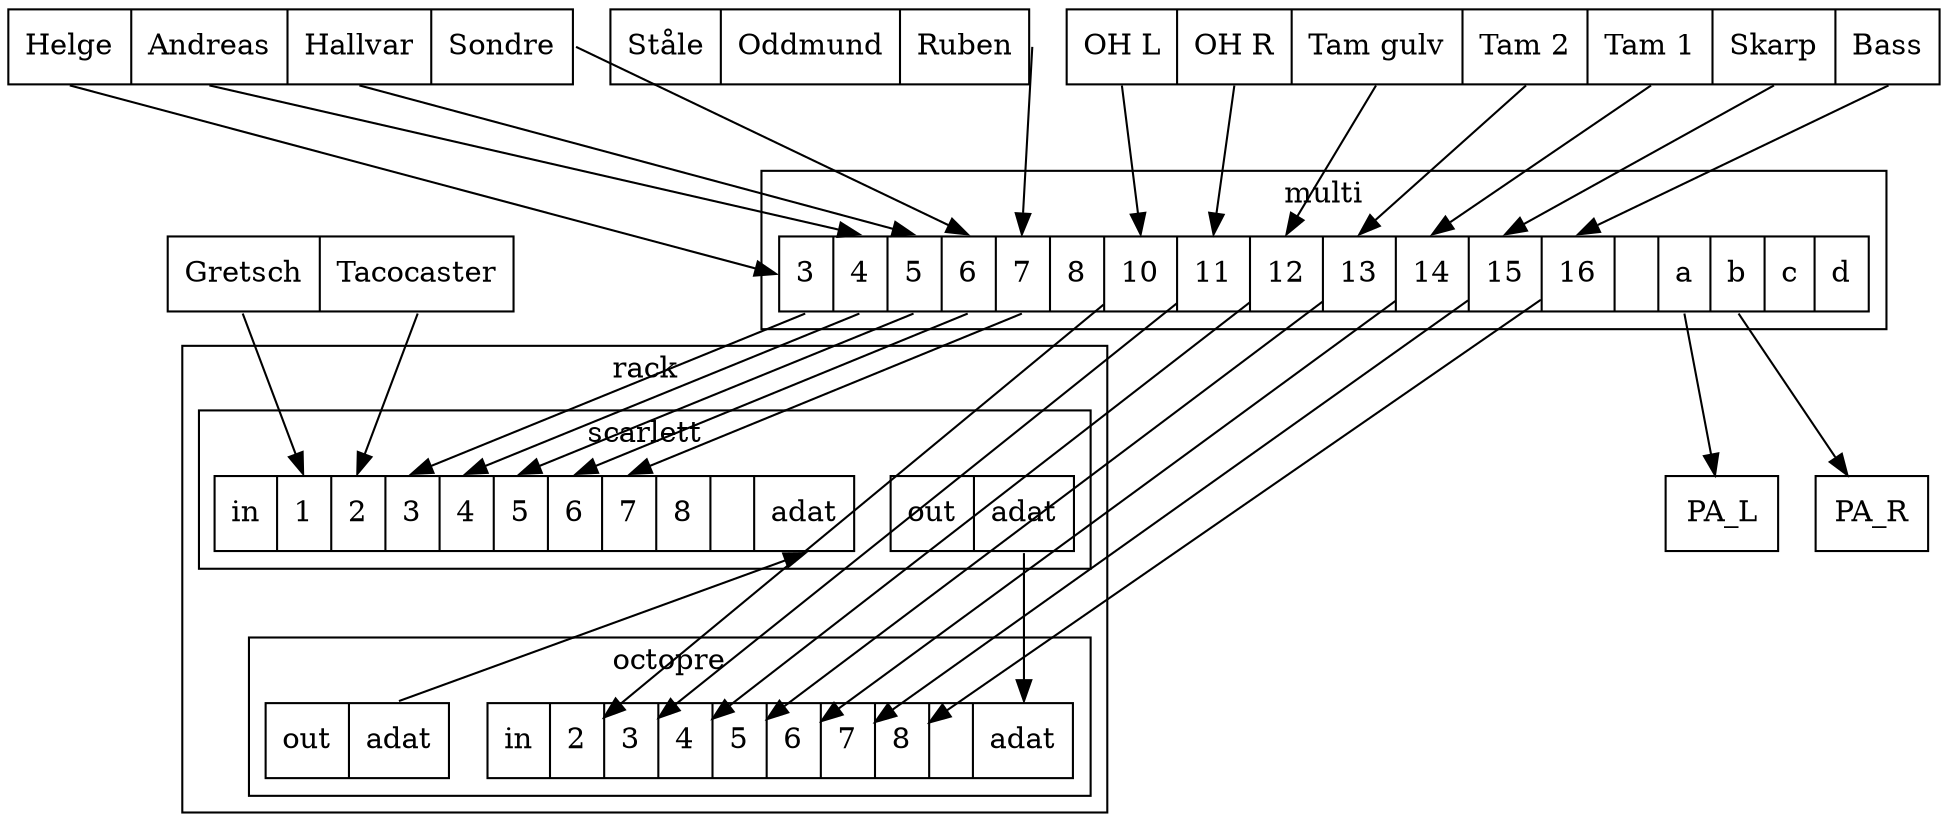 digraph structs {
	graph [rankdir=none, splines=false, ranksep=1];
	node [shape=record];

	vokal_hepx[label="<helge>Helge|<andreas>Andreas|<hallvar>Hallvar|<sondre>Sondre"];
	vokal_jp[label="<stale>Ståle|<oddmund>Oddmund|<ruben>Ruben"];
	gitar [label="<gretsch>Gretsch|<taco>Tacocaster"];
	trommer [label="<oh_l>OH L|<oh_r>OH R|<tam_gulv>Tam gulv|<tam_2>Tam 2|<tam_1>Tam 1|<skarp>Skarp|<bass>Bass"];

	subgraph cluster_multi {
		label="multi";

		multi [label="<3>3|<4>4|<5>5|<6>6|<7>7|<8>8|<10>10|<11>11|<12>12|<13>13|<14>14|<15>15|<16>16||<a>a|<b>b|<c>c|<d>d"];
	}

	subgraph cluster_rack {
		label="rack";
		subgraph cluster_scarlett {
			label="scarlett";
			scarlett_in [label="in|<1>1|<2>2|<3>3|<4>4|<5>5|<6>6|<7>7|<8>8||<adat>adat"];
			scarlett_out [label="out|<adat>adat"];
		}

		subgraph cluster_octopre {
			label="octopre";
			octopre_in [label="in|<2>2|<3>3|<4>4|<5>5|<6>6|<7>7|<8>8||<adat>adat"];
			octopre_out [label="out|<adat>adat"];
		}
	}

	// Vokaler
//vokal_jp:oddmund -> multi:4;
//vokal_jp:stale -> multi:6;
vokal_jp:ruben -> multi:7 -> scarlett_in:7;

vokal_hepx:helge -> multi:3 -> scarlett_in:3;
vokal_hepx:andreas -> multi:4 -> scarlett_in:4;
vokal_hepx:hallvar -> multi:5 -> scarlett_in:5;
vokal_hepx:sondre -> multi:6 -> scarlett_in:6;

	   // Gitarer

gitar:gretsch -> scarlett_in:1;
gitar:taco -> scarlett_in:2;

      // Trommer

trommer:oh_l -> multi:10 -> octopre_in:2;
trommer:oh_r -> multi:11 -> octopre_in:3;
trommer:tam_gulv -> multi:12 -> octopre_in:4;
trommer:tam_2 -> multi:13 -> octopre_in:5;
trommer:tam_1 -> multi:14 -> octopre_in:6;
trommer:skarp -> multi:15 -> octopre_in:7; 
trommer:bass -> multi:16 -> octopre_in:8;

// RACK

octopre_out:adat -> scarlett_in:adat;
scarlett_out:adat -> octopre_in:adat;

	/*
mixer_out:1 -> multi:a -> PA_L;
mixer_out:2 -> multi:b -> PA_R;
	 */

multi:a -> PA_L;
multi:b -> PA_R;

}
